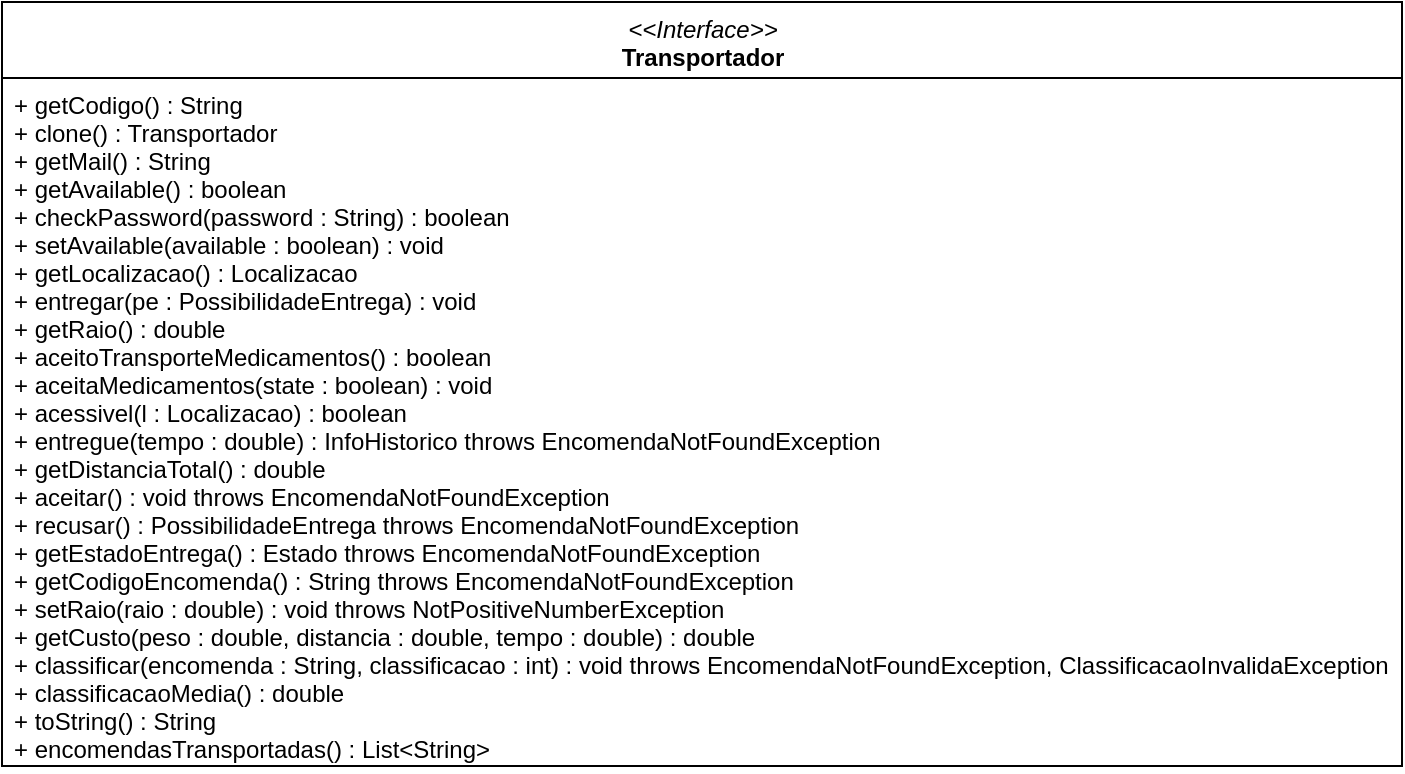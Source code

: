 <mxfile version="13.0.1" type="device"><diagram id="156TWqzqvm_quB4XYFCr" name="Page-1"><mxGraphModel dx="1102" dy="794" grid="1" gridSize="10" guides="1" tooltips="1" connect="1" arrows="1" fold="1" page="1" pageScale="1" pageWidth="1169" pageHeight="827" math="0" shadow="0"><root><mxCell id="0"/><mxCell id="1" parent="0"/><mxCell id="wLXwx-0b9c9h5c0pxnsm-22" value="&lt;i style=&quot;font-weight: 400&quot;&gt;&amp;lt;&amp;lt;Interface&amp;gt;&amp;gt;&lt;/i&gt;&lt;br style=&quot;font-weight: 400&quot;&gt;&lt;b&gt;Transportador&lt;/b&gt;" style="swimlane;fontStyle=1;align=center;verticalAlign=top;childLayout=stackLayout;horizontal=1;startSize=38;horizontalStack=0;resizeParent=1;resizeParentMax=0;resizeLast=0;collapsible=1;marginBottom=0;fontFamily=Helvetica;html=1;" vertex="1" parent="1"><mxGeometry x="150" y="219" width="700" height="382" as="geometry"/></mxCell><mxCell id="wLXwx-0b9c9h5c0pxnsm-25" value="+ getCodigo() : String&#10;+ clone() : Transportador&#10;+ getMail() : String&#10;+ getAvailable() : boolean&#10;+ checkPassword(password : String) : boolean&#10;+ setAvailable(available : boolean) : void&#10;+ getLocalizacao() : Localizacao&#10;+ entregar(pe : PossibilidadeEntrega) : void&#10;+ getRaio() : double&#10;+ aceitoTransporteMedicamentos() : boolean&#10;+ aceitaMedicamentos(state : boolean) : void&#10;+ acessivel(l : Localizacao) : boolean&#10;+ entregue(tempo : double) : InfoHistorico throws EncomendaNotFoundException&#10;+ getDistanciaTotal() : double&#10;+ aceitar() : void throws EncomendaNotFoundException&#10;+ recusar() : PossibilidadeEntrega throws EncomendaNotFoundException&#10;+ getEstadoEntrega() : Estado throws EncomendaNotFoundException&#10;+ getCodigoEncomenda() : String throws EncomendaNotFoundException&#10;+ setRaio(raio : double) : void throws NotPositiveNumberException&#10;+ getCusto(peso : double, distancia : double, tempo : double) : double&#10;+ classificar(encomenda : String, classificacao : int) : void throws EncomendaNotFoundException, ClassificacaoInvalidaException&#10;+ classificacaoMedia() : double&#10;+ toString() : String&#10;+ encomendasTransportadas() : List&lt;String&gt;" style="text;strokeColor=none;fillColor=none;align=left;verticalAlign=top;spacingLeft=4;spacingRight=4;overflow=hidden;rotatable=0;points=[[0,0.5],[1,0.5]];portConstraint=eastwest;" vertex="1" parent="wLXwx-0b9c9h5c0pxnsm-22"><mxGeometry y="38" width="700" height="344" as="geometry"/></mxCell></root></mxGraphModel></diagram></mxfile>